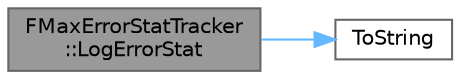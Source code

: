 digraph "FMaxErrorStatTracker::LogErrorStat"
{
 // INTERACTIVE_SVG=YES
 // LATEX_PDF_SIZE
  bgcolor="transparent";
  edge [fontname=Helvetica,fontsize=10,labelfontname=Helvetica,labelfontsize=10];
  node [fontname=Helvetica,fontsize=10,shape=box,height=0.2,width=0.4];
  rankdir="LR";
  Node1 [id="Node000001",label="FMaxErrorStatTracker\l::LogErrorStat",height=0.2,width=0.4,color="gray40", fillcolor="grey60", style="filled", fontcolor="black",tooltip=" "];
  Node1 -> Node2 [id="edge1_Node000001_Node000002",color="steelblue1",style="solid",tooltip=" "];
  Node2 [id="Node000002",label="ToString",height=0.2,width=0.4,color="grey40", fillcolor="white", style="filled",URL="$d2/d8f/LogVerbosity_8h.html#abe3b25435b45e4cad83b33d44ab05d86",tooltip="Converts verbosity to a string."];
}
